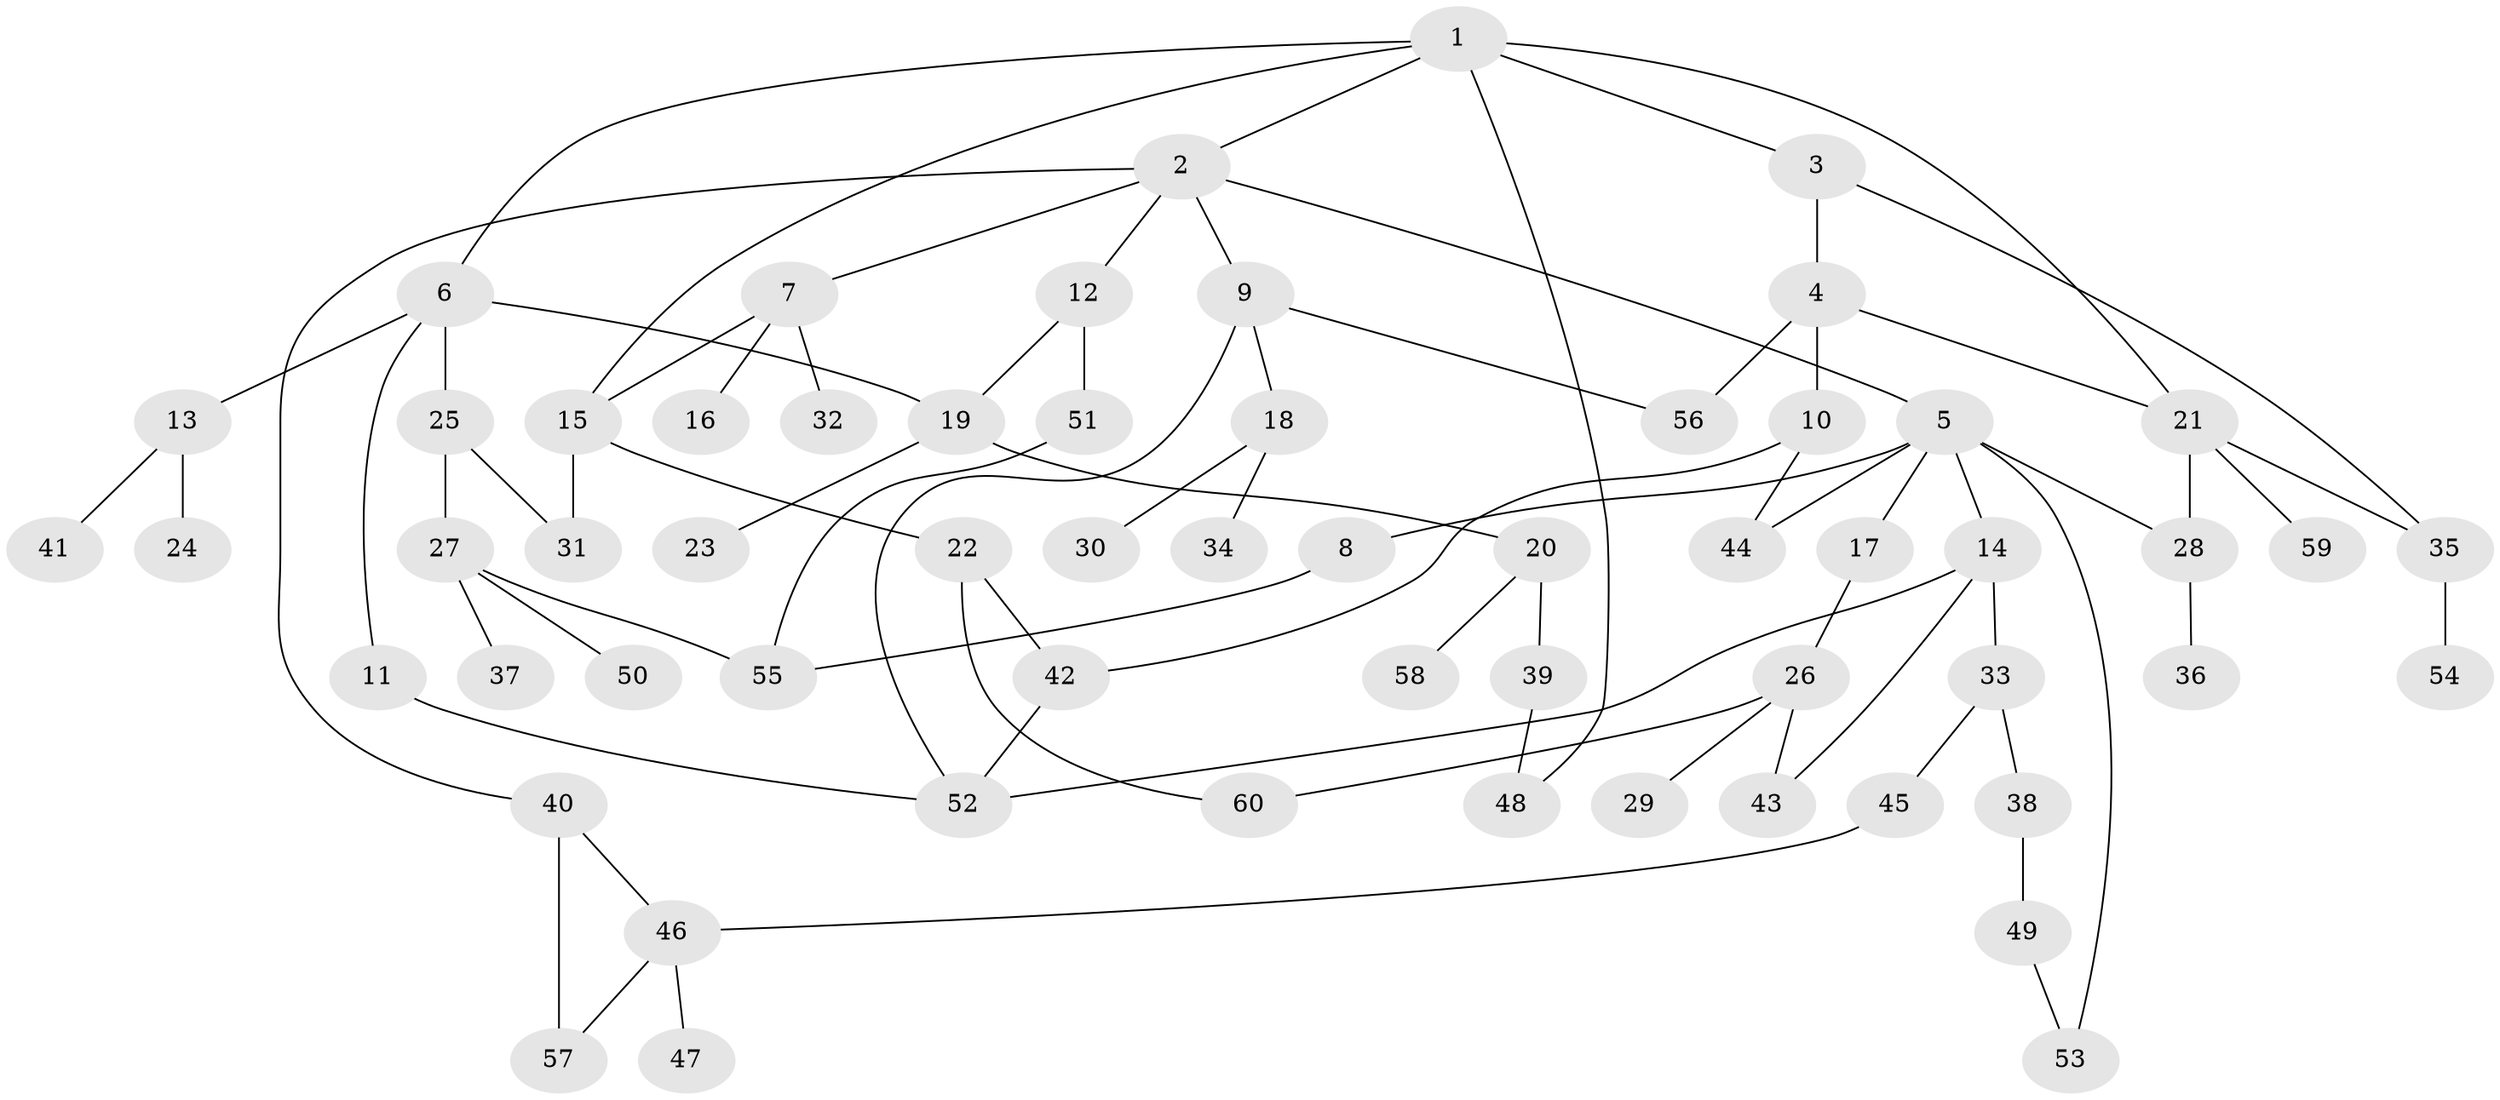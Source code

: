 // coarse degree distribution, {10: 0.02631578947368421, 4: 0.07894736842105263, 5: 0.10526315789473684, 7: 0.02631578947368421, 3: 0.2631578947368421, 2: 0.23684210526315788, 6: 0.02631578947368421, 1: 0.23684210526315788}
// Generated by graph-tools (version 1.1) at 2025/41/03/06/25 10:41:26]
// undirected, 60 vertices, 79 edges
graph export_dot {
graph [start="1"]
  node [color=gray90,style=filled];
  1;
  2;
  3;
  4;
  5;
  6;
  7;
  8;
  9;
  10;
  11;
  12;
  13;
  14;
  15;
  16;
  17;
  18;
  19;
  20;
  21;
  22;
  23;
  24;
  25;
  26;
  27;
  28;
  29;
  30;
  31;
  32;
  33;
  34;
  35;
  36;
  37;
  38;
  39;
  40;
  41;
  42;
  43;
  44;
  45;
  46;
  47;
  48;
  49;
  50;
  51;
  52;
  53;
  54;
  55;
  56;
  57;
  58;
  59;
  60;
  1 -- 2;
  1 -- 3;
  1 -- 6;
  1 -- 15;
  1 -- 21;
  1 -- 48;
  2 -- 5;
  2 -- 7;
  2 -- 9;
  2 -- 12;
  2 -- 40;
  3 -- 4;
  3 -- 35;
  4 -- 10;
  4 -- 56;
  4 -- 21;
  5 -- 8;
  5 -- 14;
  5 -- 17;
  5 -- 28;
  5 -- 53;
  5 -- 44;
  6 -- 11;
  6 -- 13;
  6 -- 25;
  6 -- 19;
  7 -- 16;
  7 -- 32;
  7 -- 15;
  8 -- 55;
  9 -- 18;
  9 -- 52;
  9 -- 56;
  10 -- 42;
  10 -- 44;
  11 -- 52;
  12 -- 19;
  12 -- 51;
  13 -- 24;
  13 -- 41;
  14 -- 33;
  14 -- 52;
  14 -- 43;
  15 -- 22;
  15 -- 31;
  17 -- 26;
  18 -- 30;
  18 -- 34;
  19 -- 20;
  19 -- 23;
  20 -- 39;
  20 -- 58;
  21 -- 59;
  21 -- 28;
  21 -- 35;
  22 -- 42;
  22 -- 60;
  25 -- 27;
  25 -- 31;
  26 -- 29;
  26 -- 43;
  26 -- 60;
  27 -- 37;
  27 -- 50;
  27 -- 55;
  28 -- 36;
  33 -- 38;
  33 -- 45;
  35 -- 54;
  38 -- 49;
  39 -- 48;
  40 -- 46;
  40 -- 57;
  42 -- 52;
  45 -- 46;
  46 -- 47;
  46 -- 57;
  49 -- 53;
  51 -- 55;
}
